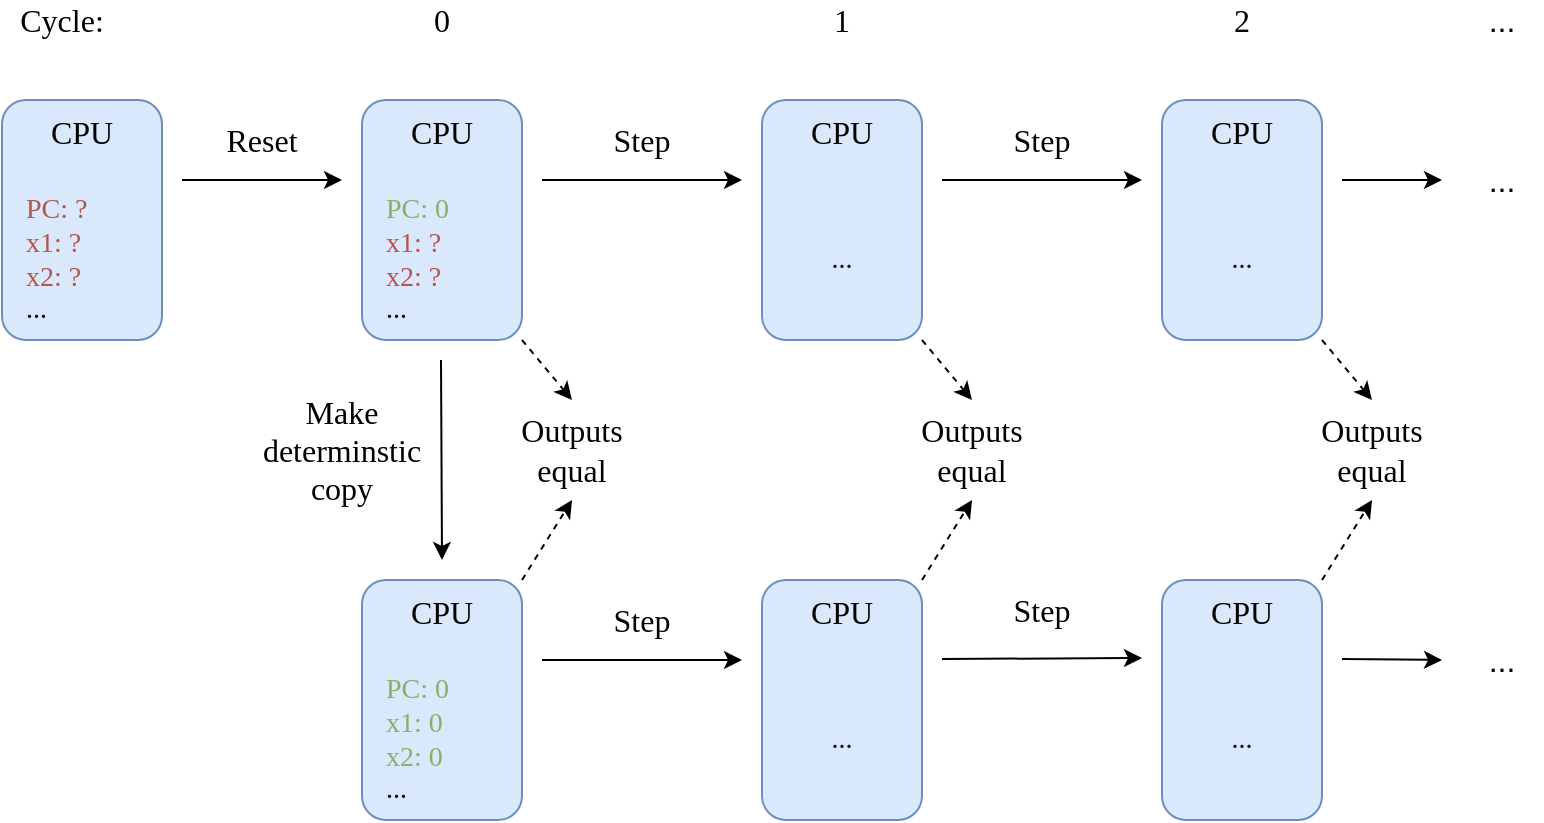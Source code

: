 <mxfile version="14.1.8" type="device"><diagram id="kj2X1sgah1I1u8eVbQSt" name="Page-1"><mxGraphModel dx="946" dy="680" grid="1" gridSize="10" guides="1" tooltips="1" connect="1" arrows="1" fold="1" page="1" pageScale="1" pageWidth="1100" pageHeight="850" math="0" shadow="0"><root><mxCell id="0"/><mxCell id="1" parent="0"/><mxCell id="Poi2OXm3H7rSfjDYzmKu-126" value="" style="endArrow=classic;html=1;" parent="1" edge="1"><mxGeometry width="50" height="50" relative="1" as="geometry"><mxPoint x="570" y="200" as="sourcePoint"/><mxPoint x="670" y="200" as="targetPoint"/></mxGeometry></mxCell><mxCell id="Poi2OXm3H7rSfjDYzmKu-127" value="" style="endArrow=classic;html=1;" parent="1" edge="1"><mxGeometry width="50" height="50" relative="1" as="geometry"><mxPoint x="570" y="439.5" as="sourcePoint"/><mxPoint x="670" y="439" as="targetPoint"/></mxGeometry></mxCell><mxCell id="Poi2OXm3H7rSfjDYzmKu-131" value="Step" style="text;html=1;strokeColor=none;fillColor=none;align=center;verticalAlign=middle;whiteSpace=wrap;rounded=0;fontFamily=CMU Sans Serif;fontSize=16;" parent="1" vertex="1"><mxGeometry x="600" y="170" width="40" height="20" as="geometry"/></mxCell><mxCell id="Poi2OXm3H7rSfjDYzmKu-132" value="Step" style="text;html=1;strokeColor=none;fillColor=none;align=center;verticalAlign=middle;whiteSpace=wrap;rounded=0;fontFamily=CMU Sans Serif;fontSize=16;" parent="1" vertex="1"><mxGeometry x="600" y="405" width="40" height="20" as="geometry"/></mxCell><mxCell id="Poi2OXm3H7rSfjDYzmKu-329" value="" style="endArrow=classic;html=1;" parent="1" edge="1"><mxGeometry width="50" height="50" relative="1" as="geometry"><mxPoint x="190" y="200" as="sourcePoint"/><mxPoint x="270" y="200" as="targetPoint"/></mxGeometry></mxCell><mxCell id="Poi2OXm3H7rSfjDYzmKu-330" value="" style="endArrow=none;startArrow=classic;html=1;startFill=1;endFill=0;" parent="1" edge="1"><mxGeometry width="50" height="50" relative="1" as="geometry"><mxPoint x="320" y="390" as="sourcePoint"/><mxPoint x="319.5" y="290" as="targetPoint"/></mxGeometry></mxCell><mxCell id="Poi2OXm3H7rSfjDYzmKu-331" value="Make determinstic copy" style="text;html=1;strokeColor=none;fillColor=none;align=center;verticalAlign=middle;whiteSpace=wrap;rounded=0;fontFamily=CMU Sans Serif;fontSize=16;" parent="1" vertex="1"><mxGeometry x="250" y="325" width="40" height="20" as="geometry"/></mxCell><mxCell id="Poi2OXm3H7rSfjDYzmKu-332" value="" style="endArrow=classic;html=1;dashed=1;entryX=0.5;entryY=0;entryDx=0;entryDy=0;exitX=1;exitY=1;exitDx=0;exitDy=0;" parent="1" source="h0ReAZqmFyX9e99Uqoih-3" target="Poi2OXm3H7rSfjDYzmKu-334" edge="1"><mxGeometry width="50" height="50" relative="1" as="geometry"><mxPoint x="360" y="240" as="sourcePoint"/><mxPoint x="397.5" y="280" as="targetPoint"/></mxGeometry></mxCell><mxCell id="Poi2OXm3H7rSfjDYzmKu-333" value="" style="endArrow=classic;html=1;dashed=1;entryX=0.5;entryY=1;entryDx=0;entryDy=0;exitX=1;exitY=0;exitDx=0;exitDy=0;" parent="1" source="h0ReAZqmFyX9e99Uqoih-5" target="Poi2OXm3H7rSfjDYzmKu-334" edge="1"><mxGeometry width="50" height="50" relative="1" as="geometry"><mxPoint x="360" y="430" as="sourcePoint"/><mxPoint x="397.5" y="390" as="targetPoint"/></mxGeometry></mxCell><mxCell id="Poi2OXm3H7rSfjDYzmKu-334" value="Outputs equal" style="text;html=1;strokeColor=none;fillColor=none;align=center;verticalAlign=middle;whiteSpace=wrap;rounded=0;fontFamily=CMU Sans Serif;fontSize=16;" parent="1" vertex="1"><mxGeometry x="350" y="310" width="70" height="50" as="geometry"/></mxCell><mxCell id="Poi2OXm3H7rSfjDYzmKu-335" value="Reset" style="text;html=1;strokeColor=none;fillColor=none;align=center;verticalAlign=middle;whiteSpace=wrap;rounded=0;fontFamily=CMU Sans Serif;fontSize=16;" parent="1" vertex="1"><mxGeometry x="210" y="170" width="40" height="20" as="geometry"/></mxCell><mxCell id="Poi2OXm3H7rSfjDYzmKu-336" value="" style="endArrow=classic;html=1;" parent="1" edge="1"><mxGeometry width="50" height="50" relative="1" as="geometry"><mxPoint x="370" y="200" as="sourcePoint"/><mxPoint x="470" y="200" as="targetPoint"/></mxGeometry></mxCell><mxCell id="Poi2OXm3H7rSfjDYzmKu-337" value="Step" style="text;html=1;strokeColor=none;fillColor=none;align=center;verticalAlign=middle;whiteSpace=wrap;rounded=0;fontFamily=CMU Sans Serif;fontSize=16;" parent="1" vertex="1"><mxGeometry x="400" y="170" width="40" height="20" as="geometry"/></mxCell><mxCell id="Poi2OXm3H7rSfjDYzmKu-404" value="" style="endArrow=classic;html=1;" parent="1" edge="1"><mxGeometry width="50" height="50" relative="1" as="geometry"><mxPoint x="370" y="440" as="sourcePoint"/><mxPoint x="470" y="440" as="targetPoint"/></mxGeometry></mxCell><mxCell id="Poi2OXm3H7rSfjDYzmKu-405" value="Step" style="text;html=1;strokeColor=none;fillColor=none;align=center;verticalAlign=middle;whiteSpace=wrap;rounded=0;fontFamily=CMU Sans Serif;fontSize=16;" parent="1" vertex="1"><mxGeometry x="400" y="410" width="40" height="20" as="geometry"/></mxCell><mxCell id="Poi2OXm3H7rSfjDYzmKu-406" value="" style="endArrow=classic;html=1;dashed=1;entryX=0.5;entryY=0;entryDx=0;entryDy=0;exitX=1;exitY=1;exitDx=0;exitDy=0;" parent="1" source="h0ReAZqmFyX9e99Uqoih-7" target="Poi2OXm3H7rSfjDYzmKu-408" edge="1"><mxGeometry width="50" height="50" relative="1" as="geometry"><mxPoint x="590" y="240" as="sourcePoint"/><mxPoint x="615" y="325" as="targetPoint"/></mxGeometry></mxCell><mxCell id="Poi2OXm3H7rSfjDYzmKu-407" value="" style="endArrow=classic;html=1;dashed=1;entryX=0.5;entryY=1;entryDx=0;entryDy=0;exitX=1;exitY=0;exitDx=0;exitDy=0;" parent="1" source="h0ReAZqmFyX9e99Uqoih-9" target="Poi2OXm3H7rSfjDYzmKu-408" edge="1"><mxGeometry width="50" height="50" relative="1" as="geometry"><mxPoint x="600" y="430" as="sourcePoint"/><mxPoint x="637.5" y="390" as="targetPoint"/></mxGeometry></mxCell><mxCell id="Poi2OXm3H7rSfjDYzmKu-408" value="Outputs equal" style="text;html=1;strokeColor=none;fillColor=none;align=center;verticalAlign=middle;whiteSpace=wrap;rounded=0;fontFamily=CMU Sans Serif;fontSize=16;" parent="1" vertex="1"><mxGeometry x="550" y="310" width="70" height="50" as="geometry"/></mxCell><mxCell id="Poi2OXm3H7rSfjDYzmKu-412" value="" style="endArrow=classic;html=1;" parent="1" edge="1"><mxGeometry width="50" height="50" relative="1" as="geometry"><mxPoint x="770" y="200" as="sourcePoint"/><mxPoint x="820" y="200" as="targetPoint"/></mxGeometry></mxCell><mxCell id="Poi2OXm3H7rSfjDYzmKu-413" value="" style="endArrow=classic;html=1;" parent="1" edge="1"><mxGeometry width="50" height="50" relative="1" as="geometry"><mxPoint x="770" y="439.5" as="sourcePoint"/><mxPoint x="820" y="440" as="targetPoint"/></mxGeometry></mxCell><mxCell id="Poi2OXm3H7rSfjDYzmKu-414" value="..." style="text;html=1;strokeColor=none;fillColor=none;align=center;verticalAlign=middle;whiteSpace=wrap;rounded=0;fontSize=16;" parent="1" vertex="1"><mxGeometry x="830" y="190" width="40" height="20" as="geometry"/></mxCell><mxCell id="Poi2OXm3H7rSfjDYzmKu-415" value="..." style="text;html=1;strokeColor=none;fillColor=none;align=center;verticalAlign=middle;whiteSpace=wrap;rounded=0;fontSize=16;" parent="1" vertex="1"><mxGeometry x="830" y="430" width="40" height="20" as="geometry"/></mxCell><mxCell id="4-MuZ935MAex03H0g6A2-1" value="Cycle:" style="text;html=1;strokeColor=none;fillColor=none;align=center;verticalAlign=middle;whiteSpace=wrap;rounded=0;fontFamily=CMU Sans Serif;fontSize=16;" parent="1" vertex="1"><mxGeometry x="110" y="110" width="40" height="20" as="geometry"/></mxCell><mxCell id="4-MuZ935MAex03H0g6A2-3" value="0" style="text;html=1;strokeColor=none;fillColor=none;align=center;verticalAlign=middle;whiteSpace=wrap;rounded=0;fontFamily=CMU Sans Serif;fontSize=16;" parent="1" vertex="1"><mxGeometry x="300" y="110" width="40" height="20" as="geometry"/></mxCell><mxCell id="4-MuZ935MAex03H0g6A2-4" value="1" style="text;html=1;strokeColor=none;fillColor=none;align=center;verticalAlign=middle;whiteSpace=wrap;rounded=0;fontFamily=CMU Sans Serif;fontSize=16;" parent="1" vertex="1"><mxGeometry x="500" y="110" width="40" height="20" as="geometry"/></mxCell><mxCell id="4-MuZ935MAex03H0g6A2-5" value="2" style="text;html=1;strokeColor=none;fillColor=none;align=center;verticalAlign=middle;whiteSpace=wrap;rounded=0;fontFamily=CMU Sans Serif;fontSize=16;" parent="1" vertex="1"><mxGeometry x="700" y="110" width="40" height="20" as="geometry"/></mxCell><mxCell id="4-MuZ935MAex03H0g6A2-6" value="..." style="text;html=1;strokeColor=none;fillColor=none;align=center;verticalAlign=middle;whiteSpace=wrap;rounded=0;fontSize=16;" parent="1" vertex="1"><mxGeometry x="830" y="110" width="40" height="20" as="geometry"/></mxCell><mxCell id="h0ReAZqmFyX9e99Uqoih-1" value="CPU" style="rounded=1;whiteSpace=wrap;html=1;fontFamily=CMU Sans Serif;verticalAlign=top;fontSize=16;fillColor=#dae8fc;strokeColor=#6c8ebf;" parent="1" vertex="1"><mxGeometry x="100" y="160" width="80" height="120" as="geometry"/></mxCell><mxCell id="h0ReAZqmFyX9e99Uqoih-2" value="&lt;font face=&quot;CMU Typewriter Text&quot; style=&quot;font-size: 14px&quot;&gt;PC: ?&lt;br style=&quot;font-size: 14px&quot;&gt;x1: ?&lt;br style=&quot;font-size: 14px&quot;&gt;x2: ?&lt;br style=&quot;font-size: 14px&quot;&gt;&lt;font color=&quot;#000000&quot;&gt;...&lt;/font&gt;&lt;/font&gt;" style="text;html=1;strokeColor=none;fillColor=none;align=left;verticalAlign=middle;whiteSpace=wrap;rounded=0;fontFamily=CMU Sans Serif;fontSize=14;fontColor=#B85450;" parent="1" vertex="1"><mxGeometry x="110" y="210" width="40" height="60" as="geometry"/></mxCell><mxCell id="h0ReAZqmFyX9e99Uqoih-3" value="CPU" style="rounded=1;whiteSpace=wrap;html=1;fontFamily=CMU Sans Serif;verticalAlign=top;fontSize=16;fillColor=#dae8fc;strokeColor=#6c8ebf;" parent="1" vertex="1"><mxGeometry x="280" y="160" width="80" height="120" as="geometry"/></mxCell><mxCell id="h0ReAZqmFyX9e99Uqoih-4" value="&lt;font face=&quot;CMU Typewriter Text&quot; style=&quot;font-size: 14px&quot;&gt;&lt;font color=&quot;#82b366&quot;&gt;PC: 0&lt;/font&gt;&lt;br style=&quot;font-size: 14px&quot;&gt;&lt;font color=&quot;#b85450&quot;&gt;x1: ?&lt;br style=&quot;font-size: 14px&quot;&gt;x2: ?&lt;/font&gt;&lt;br style=&quot;font-size: 14px&quot;&gt;...&lt;/font&gt;" style="text;html=1;strokeColor=none;fillColor=none;align=left;verticalAlign=middle;whiteSpace=wrap;rounded=0;fontFamily=CMU Sans Serif;fontSize=14;" parent="1" vertex="1"><mxGeometry x="290" y="210" width="40" height="60" as="geometry"/></mxCell><mxCell id="h0ReAZqmFyX9e99Uqoih-5" value="CPU" style="rounded=1;whiteSpace=wrap;html=1;fontFamily=CMU Sans Serif;verticalAlign=top;fontSize=16;fillColor=#dae8fc;strokeColor=#6c8ebf;" parent="1" vertex="1"><mxGeometry x="280" y="400" width="80" height="120" as="geometry"/></mxCell><mxCell id="h0ReAZqmFyX9e99Uqoih-6" value="&lt;font face=&quot;CMU Typewriter Text&quot; style=&quot;font-size: 14px&quot;&gt;&lt;font color=&quot;#82b366&quot;&gt;PC: 0&lt;/font&gt;&lt;br style=&quot;font-size: 14px&quot;&gt;&lt;font color=&quot;#82b366&quot;&gt;x1: 0&lt;br style=&quot;font-size: 14px&quot;&gt;x2: 0&lt;/font&gt;&lt;br style=&quot;font-size: 14px&quot;&gt;...&lt;/font&gt;" style="text;html=1;strokeColor=none;fillColor=none;align=left;verticalAlign=middle;whiteSpace=wrap;rounded=0;fontFamily=CMU Sans Serif;fontSize=14;" parent="1" vertex="1"><mxGeometry x="290" y="450" width="40" height="60" as="geometry"/></mxCell><mxCell id="h0ReAZqmFyX9e99Uqoih-7" value="CPU" style="rounded=1;whiteSpace=wrap;html=1;fontFamily=CMU Sans Serif;verticalAlign=top;fontSize=16;fillColor=#dae8fc;strokeColor=#6c8ebf;" parent="1" vertex="1"><mxGeometry x="480" y="160" width="80" height="120" as="geometry"/></mxCell><mxCell id="h0ReAZqmFyX9e99Uqoih-8" value="&lt;font face=&quot;CMU Typewriter Text&quot; style=&quot;font-size: 14px&quot;&gt;...&lt;/font&gt;" style="text;html=1;strokeColor=none;fillColor=none;align=center;verticalAlign=middle;whiteSpace=wrap;rounded=0;fontFamily=CMU Sans Serif;fontSize=14;" parent="1" vertex="1"><mxGeometry x="500" y="210" width="40" height="60" as="geometry"/></mxCell><mxCell id="h0ReAZqmFyX9e99Uqoih-9" value="CPU" style="rounded=1;whiteSpace=wrap;html=1;fontFamily=CMU Sans Serif;verticalAlign=top;fontSize=16;fillColor=#dae8fc;strokeColor=#6c8ebf;" parent="1" vertex="1"><mxGeometry x="480" y="400" width="80" height="120" as="geometry"/></mxCell><mxCell id="h0ReAZqmFyX9e99Uqoih-10" value="&lt;font face=&quot;CMU Typewriter Text&quot; style=&quot;font-size: 14px&quot;&gt;...&lt;/font&gt;" style="text;html=1;strokeColor=none;fillColor=none;align=center;verticalAlign=middle;whiteSpace=wrap;rounded=0;fontFamily=CMU Sans Serif;fontSize=14;" parent="1" vertex="1"><mxGeometry x="500" y="450" width="40" height="60" as="geometry"/></mxCell><mxCell id="h0ReAZqmFyX9e99Uqoih-11" value="" style="endArrow=classic;html=1;dashed=1;entryX=0.5;entryY=0;entryDx=0;entryDy=0;exitX=1;exitY=1;exitDx=0;exitDy=0;" parent="1" source="h0ReAZqmFyX9e99Uqoih-14" target="h0ReAZqmFyX9e99Uqoih-13" edge="1"><mxGeometry width="50" height="50" relative="1" as="geometry"><mxPoint x="800" y="240" as="sourcePoint"/><mxPoint x="825" y="325" as="targetPoint"/></mxGeometry></mxCell><mxCell id="h0ReAZqmFyX9e99Uqoih-12" value="" style="endArrow=classic;html=1;dashed=1;entryX=0.5;entryY=1;entryDx=0;entryDy=0;exitX=1;exitY=0;exitDx=0;exitDy=0;" parent="1" source="h0ReAZqmFyX9e99Uqoih-16" target="h0ReAZqmFyX9e99Uqoih-13" edge="1"><mxGeometry width="50" height="50" relative="1" as="geometry"><mxPoint x="810" y="430" as="sourcePoint"/><mxPoint x="847.5" y="390" as="targetPoint"/></mxGeometry></mxCell><mxCell id="h0ReAZqmFyX9e99Uqoih-13" value="Outputs equal" style="text;html=1;strokeColor=none;fillColor=none;align=center;verticalAlign=middle;whiteSpace=wrap;rounded=0;fontFamily=CMU Sans Serif;fontSize=16;" parent="1" vertex="1"><mxGeometry x="750" y="310" width="70" height="50" as="geometry"/></mxCell><mxCell id="h0ReAZqmFyX9e99Uqoih-14" value="CPU" style="rounded=1;whiteSpace=wrap;html=1;fontFamily=CMU Sans Serif;verticalAlign=top;fontSize=16;fillColor=#dae8fc;strokeColor=#6c8ebf;" parent="1" vertex="1"><mxGeometry x="680" y="160" width="80" height="120" as="geometry"/></mxCell><mxCell id="h0ReAZqmFyX9e99Uqoih-15" value="&lt;font face=&quot;CMU Typewriter Text&quot; style=&quot;font-size: 14px&quot;&gt;...&lt;/font&gt;" style="text;html=1;strokeColor=none;fillColor=none;align=center;verticalAlign=middle;whiteSpace=wrap;rounded=0;fontFamily=CMU Sans Serif;fontSize=14;" parent="1" vertex="1"><mxGeometry x="700" y="210" width="40" height="60" as="geometry"/></mxCell><mxCell id="h0ReAZqmFyX9e99Uqoih-16" value="CPU" style="rounded=1;whiteSpace=wrap;html=1;fontFamily=CMU Sans Serif;verticalAlign=top;fontSize=16;fillColor=#dae8fc;strokeColor=#6c8ebf;" parent="1" vertex="1"><mxGeometry x="680" y="400" width="80" height="120" as="geometry"/></mxCell><mxCell id="h0ReAZqmFyX9e99Uqoih-17" value="&lt;font face=&quot;CMU Typewriter Text&quot; style=&quot;font-size: 14px&quot;&gt;...&lt;/font&gt;" style="text;html=1;strokeColor=none;fillColor=none;align=center;verticalAlign=middle;whiteSpace=wrap;rounded=0;fontFamily=CMU Sans Serif;fontSize=14;" parent="1" vertex="1"><mxGeometry x="700" y="450" width="40" height="60" as="geometry"/></mxCell></root></mxGraphModel></diagram></mxfile>